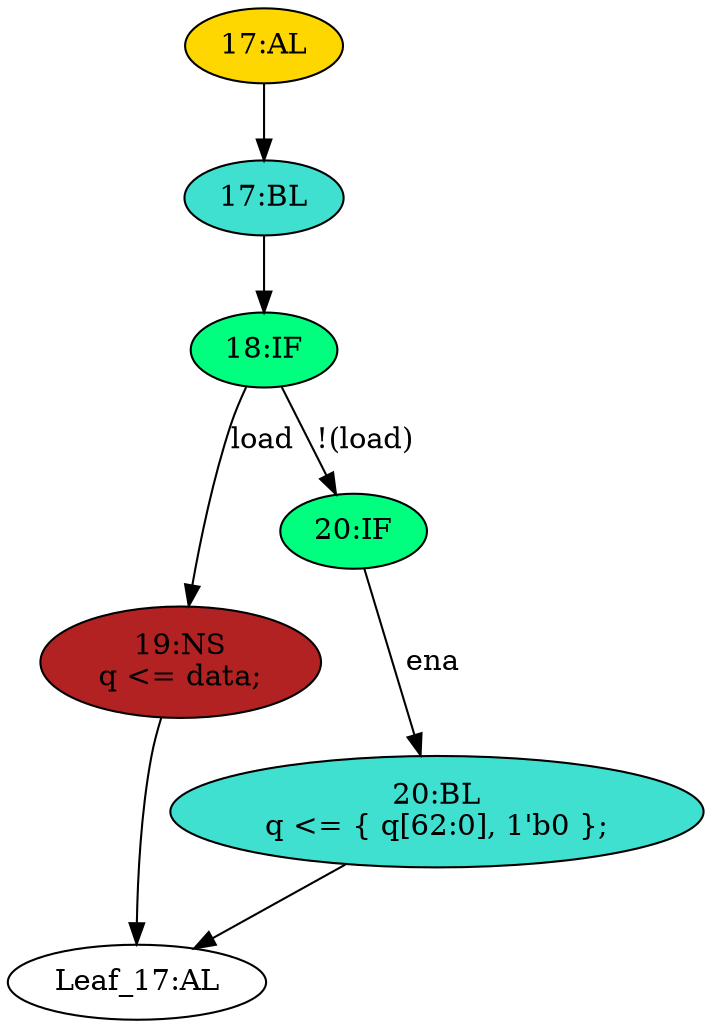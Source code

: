 strict digraph "" {
	node [label="\N"];
	"17:AL"	[ast="<pyverilog.vparser.ast.Always object at 0x7fe1adaf8610>",
		clk_sens=True,
		fillcolor=gold,
		label="17:AL",
		sens="['clk']",
		statements="[]",
		style=filled,
		typ=Always,
		use_var="['load', 'ena', 'data', 'q']"];
	"17:BL"	[ast="<pyverilog.vparser.ast.Block object at 0x7fe1adaf87d0>",
		fillcolor=turquoise,
		label="17:BL",
		statements="[]",
		style=filled,
		typ=Block];
	"17:AL" -> "17:BL"	[cond="[]",
		lineno=None];
	"19:NS"	[ast="<pyverilog.vparser.ast.NonblockingSubstitution object at 0x7fe1adaf8c50>",
		fillcolor=firebrick,
		label="19:NS
q <= data;",
		statements="[<pyverilog.vparser.ast.NonblockingSubstitution object at 0x7fe1adaf8c50>]",
		style=filled,
		typ=NonblockingSubstitution];
	"Leaf_17:AL"	[def_var="['q']",
		label="Leaf_17:AL"];
	"19:NS" -> "Leaf_17:AL"	[cond="[]",
		lineno=None];
	"20:BL"	[ast="<pyverilog.vparser.ast.Block object at 0x7fe1adaf8910>",
		fillcolor=turquoise,
		label="20:BL
q <= { q[62:0], 1'b0 };",
		statements="[<pyverilog.vparser.ast.NonblockingSubstitution object at 0x7fe1adaf8950>]",
		style=filled,
		typ=Block];
	"20:BL" -> "Leaf_17:AL"	[cond="[]",
		lineno=None];
	"18:IF"	[ast="<pyverilog.vparser.ast.IfStatement object at 0x7fe1adaf8810>",
		fillcolor=springgreen,
		label="18:IF",
		statements="[]",
		style=filled,
		typ=IfStatement];
	"17:BL" -> "18:IF"	[cond="[]",
		lineno=None];
	"18:IF" -> "19:NS"	[cond="['load']",
		label=load,
		lineno=18];
	"20:IF"	[ast="<pyverilog.vparser.ast.IfStatement object at 0x7fe1adaf8890>",
		fillcolor=springgreen,
		label="20:IF",
		statements="[]",
		style=filled,
		typ=IfStatement];
	"18:IF" -> "20:IF"	[cond="['load']",
		label="!(load)",
		lineno=18];
	"20:IF" -> "20:BL"	[cond="['ena']",
		label=ena,
		lineno=20];
}
